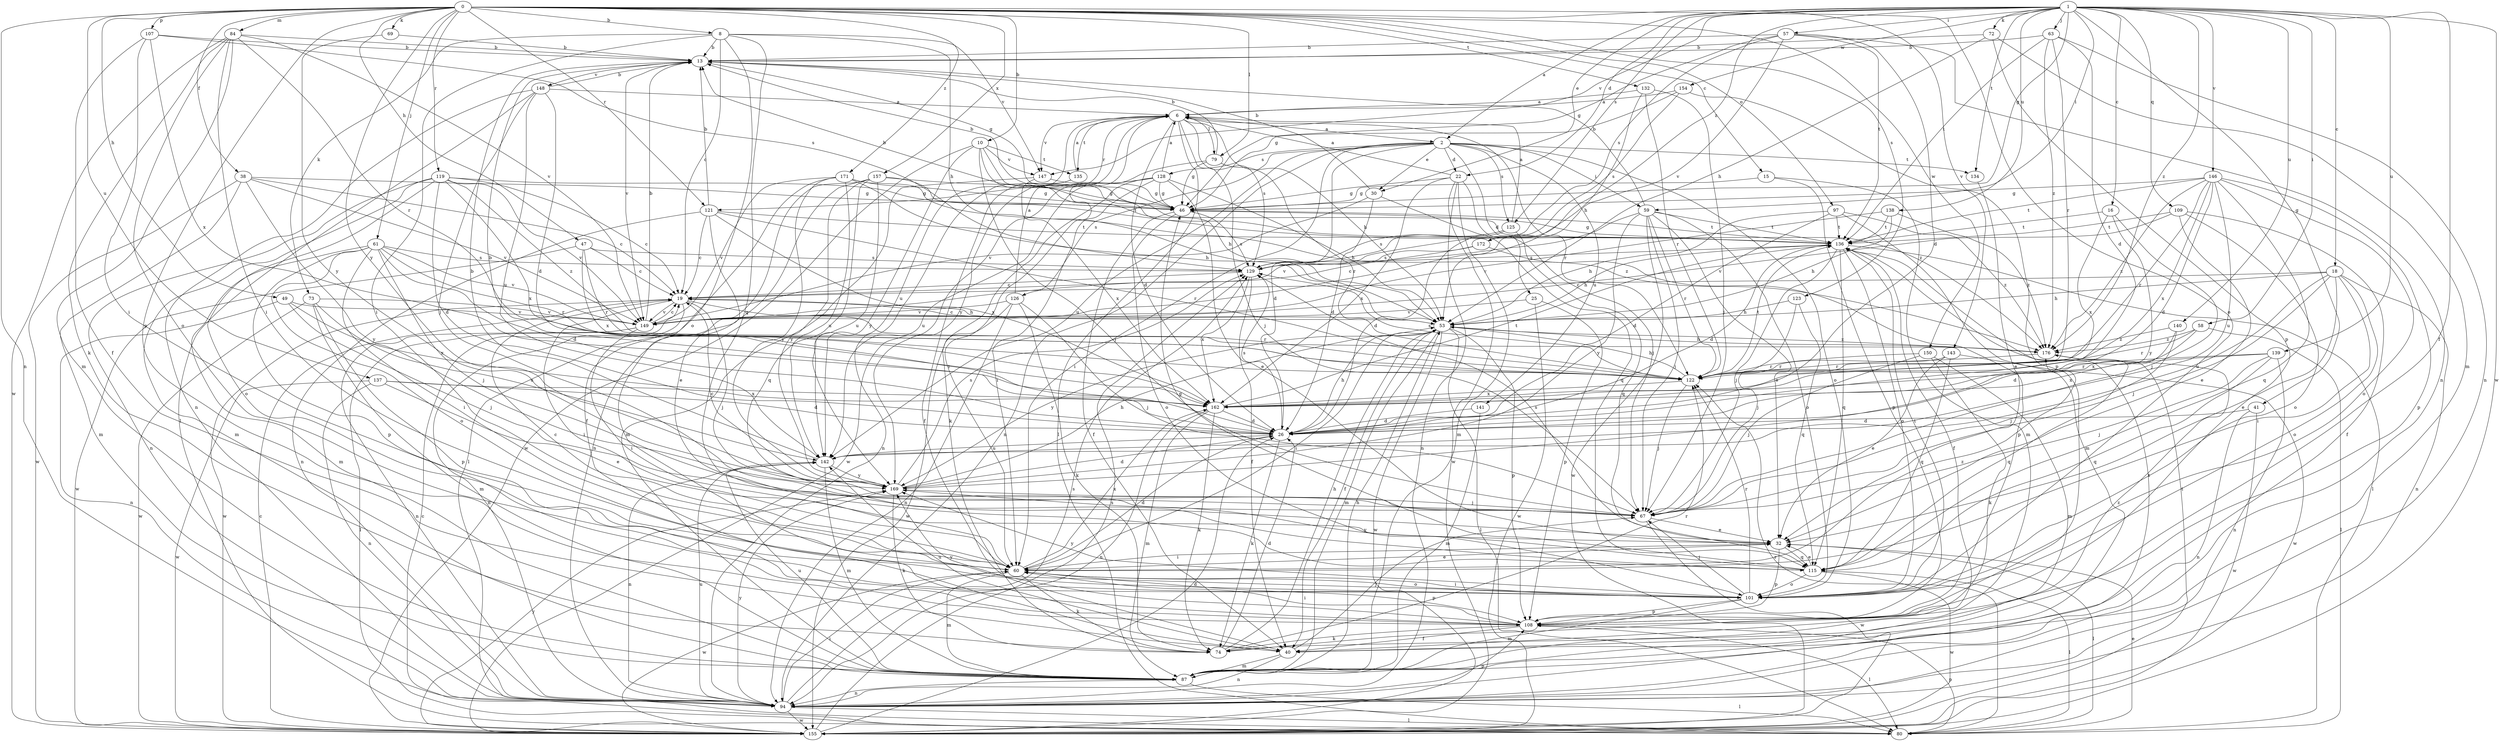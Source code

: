 strict digraph  {
0;
1;
2;
6;
8;
10;
13;
15;
16;
18;
19;
22;
25;
26;
30;
32;
38;
40;
41;
46;
47;
49;
53;
57;
58;
59;
60;
61;
63;
67;
69;
72;
73;
74;
79;
80;
84;
87;
94;
97;
101;
107;
108;
109;
115;
119;
121;
122;
123;
125;
126;
128;
129;
132;
134;
135;
136;
137;
138;
139;
140;
141;
142;
143;
146;
147;
148;
149;
150;
154;
155;
157;
162;
169;
171;
172;
176;
0 -> 8  [label=b];
0 -> 10  [label=b];
0 -> 15  [label=c];
0 -> 38  [label=f];
0 -> 47  [label=h];
0 -> 49  [label=h];
0 -> 61  [label=j];
0 -> 69  [label=k];
0 -> 79  [label=l];
0 -> 84  [label=m];
0 -> 94  [label=n];
0 -> 97  [label=o];
0 -> 101  [label=o];
0 -> 107  [label=p];
0 -> 108  [label=p];
0 -> 119  [label=r];
0 -> 121  [label=r];
0 -> 123  [label=s];
0 -> 132  [label=t];
0 -> 137  [label=u];
0 -> 143  [label=v];
0 -> 150  [label=w];
0 -> 157  [label=x];
0 -> 169  [label=y];
0 -> 171  [label=z];
1 -> 2  [label=a];
1 -> 16  [label=c];
1 -> 18  [label=c];
1 -> 22  [label=d];
1 -> 30  [label=e];
1 -> 40  [label=f];
1 -> 41  [label=g];
1 -> 46  [label=g];
1 -> 57  [label=i];
1 -> 58  [label=i];
1 -> 59  [label=i];
1 -> 63  [label=j];
1 -> 72  [label=k];
1 -> 109  [label=q];
1 -> 125  [label=s];
1 -> 134  [label=t];
1 -> 138  [label=u];
1 -> 139  [label=u];
1 -> 140  [label=u];
1 -> 146  [label=v];
1 -> 147  [label=v];
1 -> 154  [label=w];
1 -> 155  [label=w];
1 -> 172  [label=z];
1 -> 176  [label=z];
2 -> 22  [label=d];
2 -> 25  [label=d];
2 -> 26  [label=d];
2 -> 30  [label=e];
2 -> 59  [label=i];
2 -> 60  [label=i];
2 -> 94  [label=n];
2 -> 101  [label=o];
2 -> 125  [label=s];
2 -> 126  [label=s];
2 -> 128  [label=s];
2 -> 134  [label=t];
2 -> 141  [label=u];
2 -> 142  [label=u];
6 -> 2  [label=a];
6 -> 26  [label=d];
6 -> 53  [label=h];
6 -> 67  [label=j];
6 -> 79  [label=l];
6 -> 80  [label=l];
6 -> 121  [label=r];
6 -> 122  [label=r];
6 -> 129  [label=s];
6 -> 135  [label=t];
6 -> 142  [label=u];
6 -> 147  [label=v];
6 -> 169  [label=y];
8 -> 13  [label=b];
8 -> 19  [label=c];
8 -> 53  [label=h];
8 -> 60  [label=i];
8 -> 73  [label=k];
8 -> 101  [label=o];
8 -> 115  [label=q];
8 -> 147  [label=v];
10 -> 53  [label=h];
10 -> 67  [label=j];
10 -> 135  [label=t];
10 -> 147  [label=v];
10 -> 155  [label=w];
10 -> 169  [label=y];
10 -> 176  [label=z];
13 -> 46  [label=g];
13 -> 148  [label=v];
13 -> 149  [label=v];
15 -> 46  [label=g];
15 -> 87  [label=m];
15 -> 108  [label=p];
16 -> 67  [label=j];
16 -> 136  [label=t];
16 -> 162  [label=x];
16 -> 169  [label=y];
18 -> 19  [label=c];
18 -> 32  [label=e];
18 -> 53  [label=h];
18 -> 60  [label=i];
18 -> 67  [label=j];
18 -> 94  [label=n];
18 -> 101  [label=o];
18 -> 142  [label=u];
19 -> 53  [label=h];
19 -> 60  [label=i];
19 -> 67  [label=j];
19 -> 94  [label=n];
19 -> 122  [label=r];
19 -> 149  [label=v];
19 -> 155  [label=w];
22 -> 6  [label=a];
22 -> 46  [label=g];
22 -> 67  [label=j];
22 -> 87  [label=m];
22 -> 94  [label=n];
22 -> 155  [label=w];
22 -> 162  [label=x];
25 -> 108  [label=p];
25 -> 149  [label=v];
25 -> 155  [label=w];
26 -> 13  [label=b];
26 -> 53  [label=h];
26 -> 74  [label=k];
26 -> 129  [label=s];
26 -> 142  [label=u];
30 -> 13  [label=b];
30 -> 26  [label=d];
30 -> 115  [label=q];
30 -> 149  [label=v];
32 -> 60  [label=i];
32 -> 80  [label=l];
32 -> 108  [label=p];
32 -> 115  [label=q];
32 -> 129  [label=s];
38 -> 19  [label=c];
38 -> 46  [label=g];
38 -> 87  [label=m];
38 -> 149  [label=v];
38 -> 155  [label=w];
38 -> 169  [label=y];
40 -> 67  [label=j];
40 -> 87  [label=m];
40 -> 94  [label=n];
40 -> 142  [label=u];
41 -> 26  [label=d];
41 -> 94  [label=n];
41 -> 155  [label=w];
46 -> 13  [label=b];
46 -> 40  [label=f];
46 -> 101  [label=o];
46 -> 129  [label=s];
46 -> 136  [label=t];
47 -> 19  [label=c];
47 -> 122  [label=r];
47 -> 129  [label=s];
47 -> 155  [label=w];
47 -> 162  [label=x];
49 -> 67  [label=j];
49 -> 94  [label=n];
49 -> 149  [label=v];
49 -> 162  [label=x];
53 -> 19  [label=c];
53 -> 40  [label=f];
53 -> 60  [label=i];
53 -> 80  [label=l];
53 -> 87  [label=m];
53 -> 108  [label=p];
53 -> 155  [label=w];
53 -> 169  [label=y];
53 -> 176  [label=z];
57 -> 13  [label=b];
57 -> 26  [label=d];
57 -> 46  [label=g];
57 -> 94  [label=n];
57 -> 129  [label=s];
57 -> 136  [label=t];
57 -> 149  [label=v];
58 -> 80  [label=l];
58 -> 122  [label=r];
58 -> 162  [label=x];
58 -> 176  [label=z];
59 -> 13  [label=b];
59 -> 32  [label=e];
59 -> 67  [label=j];
59 -> 101  [label=o];
59 -> 122  [label=r];
59 -> 136  [label=t];
59 -> 149  [label=v];
59 -> 155  [label=w];
59 -> 169  [label=y];
60 -> 19  [label=c];
60 -> 26  [label=d];
60 -> 32  [label=e];
60 -> 74  [label=k];
60 -> 87  [label=m];
60 -> 101  [label=o];
60 -> 108  [label=p];
60 -> 155  [label=w];
60 -> 162  [label=x];
60 -> 176  [label=z];
61 -> 26  [label=d];
61 -> 60  [label=i];
61 -> 67  [label=j];
61 -> 87  [label=m];
61 -> 101  [label=o];
61 -> 108  [label=p];
61 -> 122  [label=r];
61 -> 129  [label=s];
61 -> 149  [label=v];
63 -> 13  [label=b];
63 -> 26  [label=d];
63 -> 94  [label=n];
63 -> 122  [label=r];
63 -> 136  [label=t];
63 -> 176  [label=z];
67 -> 32  [label=e];
67 -> 155  [label=w];
69 -> 13  [label=b];
69 -> 169  [label=y];
72 -> 13  [label=b];
72 -> 53  [label=h];
72 -> 87  [label=m];
72 -> 108  [label=p];
73 -> 87  [label=m];
73 -> 108  [label=p];
73 -> 142  [label=u];
73 -> 149  [label=v];
73 -> 155  [label=w];
74 -> 26  [label=d];
74 -> 53  [label=h];
74 -> 122  [label=r];
74 -> 176  [label=z];
79 -> 13  [label=b];
79 -> 46  [label=g];
79 -> 60  [label=i];
79 -> 122  [label=r];
80 -> 19  [label=c];
80 -> 32  [label=e];
80 -> 108  [label=p];
80 -> 122  [label=r];
84 -> 13  [label=b];
84 -> 60  [label=i];
84 -> 74  [label=k];
84 -> 87  [label=m];
84 -> 101  [label=o];
84 -> 122  [label=r];
84 -> 149  [label=v];
84 -> 155  [label=w];
87 -> 53  [label=h];
87 -> 80  [label=l];
87 -> 94  [label=n];
87 -> 142  [label=u];
94 -> 60  [label=i];
94 -> 80  [label=l];
94 -> 108  [label=p];
94 -> 129  [label=s];
94 -> 136  [label=t];
94 -> 142  [label=u];
94 -> 155  [label=w];
94 -> 169  [label=y];
97 -> 26  [label=d];
97 -> 53  [label=h];
97 -> 87  [label=m];
97 -> 136  [label=t];
97 -> 176  [label=z];
101 -> 60  [label=i];
101 -> 67  [label=j];
101 -> 87  [label=m];
101 -> 108  [label=p];
101 -> 122  [label=r];
101 -> 136  [label=t];
101 -> 169  [label=y];
107 -> 13  [label=b];
107 -> 40  [label=f];
107 -> 60  [label=i];
107 -> 129  [label=s];
107 -> 162  [label=x];
108 -> 40  [label=f];
108 -> 60  [label=i];
108 -> 74  [label=k];
108 -> 80  [label=l];
108 -> 169  [label=y];
109 -> 32  [label=e];
109 -> 40  [label=f];
109 -> 101  [label=o];
109 -> 136  [label=t];
109 -> 149  [label=v];
115 -> 32  [label=e];
115 -> 46  [label=g];
115 -> 80  [label=l];
115 -> 101  [label=o];
115 -> 155  [label=w];
115 -> 169  [label=y];
119 -> 19  [label=c];
119 -> 26  [label=d];
119 -> 46  [label=g];
119 -> 87  [label=m];
119 -> 94  [label=n];
119 -> 101  [label=o];
119 -> 149  [label=v];
119 -> 162  [label=x];
119 -> 176  [label=z];
121 -> 13  [label=b];
121 -> 19  [label=c];
121 -> 32  [label=e];
121 -> 94  [label=n];
121 -> 122  [label=r];
121 -> 136  [label=t];
121 -> 162  [label=x];
122 -> 53  [label=h];
122 -> 67  [label=j];
122 -> 129  [label=s];
122 -> 136  [label=t];
122 -> 162  [label=x];
123 -> 53  [label=h];
123 -> 67  [label=j];
123 -> 115  [label=q];
125 -> 6  [label=a];
125 -> 26  [label=d];
125 -> 115  [label=q];
125 -> 129  [label=s];
126 -> 6  [label=a];
126 -> 67  [label=j];
126 -> 74  [label=k];
126 -> 94  [label=n];
126 -> 149  [label=v];
126 -> 155  [label=w];
128 -> 6  [label=a];
128 -> 32  [label=e];
128 -> 46  [label=g];
128 -> 53  [label=h];
128 -> 60  [label=i];
128 -> 74  [label=k];
128 -> 142  [label=u];
128 -> 155  [label=w];
129 -> 19  [label=c];
129 -> 40  [label=f];
129 -> 162  [label=x];
132 -> 6  [label=a];
132 -> 53  [label=h];
132 -> 67  [label=j];
132 -> 122  [label=r];
134 -> 32  [label=e];
135 -> 6  [label=a];
135 -> 40  [label=f];
135 -> 94  [label=n];
136 -> 13  [label=b];
136 -> 26  [label=d];
136 -> 40  [label=f];
136 -> 46  [label=g];
136 -> 53  [label=h];
136 -> 67  [label=j];
136 -> 80  [label=l];
136 -> 101  [label=o];
136 -> 115  [label=q];
136 -> 129  [label=s];
137 -> 26  [label=d];
137 -> 32  [label=e];
137 -> 94  [label=n];
137 -> 155  [label=w];
137 -> 162  [label=x];
138 -> 53  [label=h];
138 -> 136  [label=t];
138 -> 149  [label=v];
138 -> 176  [label=z];
139 -> 67  [label=j];
139 -> 94  [label=n];
139 -> 115  [label=q];
139 -> 122  [label=r];
139 -> 162  [label=x];
140 -> 26  [label=d];
140 -> 67  [label=j];
140 -> 176  [label=z];
141 -> 26  [label=d];
141 -> 87  [label=m];
142 -> 13  [label=b];
142 -> 87  [label=m];
142 -> 94  [label=n];
142 -> 169  [label=y];
143 -> 32  [label=e];
143 -> 115  [label=q];
143 -> 122  [label=r];
143 -> 155  [label=w];
146 -> 26  [label=d];
146 -> 46  [label=g];
146 -> 101  [label=o];
146 -> 108  [label=p];
146 -> 115  [label=q];
146 -> 122  [label=r];
146 -> 136  [label=t];
146 -> 142  [label=u];
146 -> 162  [label=x];
146 -> 176  [label=z];
147 -> 46  [label=g];
147 -> 87  [label=m];
147 -> 162  [label=x];
148 -> 6  [label=a];
148 -> 13  [label=b];
148 -> 26  [label=d];
148 -> 67  [label=j];
148 -> 80  [label=l];
148 -> 94  [label=n];
148 -> 142  [label=u];
149 -> 13  [label=b];
149 -> 19  [label=c];
149 -> 60  [label=i];
149 -> 80  [label=l];
149 -> 94  [label=n];
150 -> 67  [label=j];
150 -> 74  [label=k];
150 -> 87  [label=m];
150 -> 122  [label=r];
154 -> 6  [label=a];
154 -> 46  [label=g];
154 -> 108  [label=p];
154 -> 129  [label=s];
155 -> 19  [label=c];
155 -> 26  [label=d];
155 -> 129  [label=s];
155 -> 136  [label=t];
155 -> 169  [label=y];
157 -> 40  [label=f];
157 -> 46  [label=g];
157 -> 94  [label=n];
157 -> 115  [label=q];
157 -> 136  [label=t];
157 -> 142  [label=u];
157 -> 169  [label=y];
162 -> 26  [label=d];
162 -> 74  [label=k];
162 -> 87  [label=m];
162 -> 94  [label=n];
162 -> 136  [label=t];
169 -> 19  [label=c];
169 -> 26  [label=d];
169 -> 53  [label=h];
169 -> 67  [label=j];
169 -> 74  [label=k];
169 -> 129  [label=s];
171 -> 46  [label=g];
171 -> 53  [label=h];
171 -> 80  [label=l];
171 -> 142  [label=u];
171 -> 149  [label=v];
171 -> 169  [label=y];
171 -> 176  [label=z];
172 -> 19  [label=c];
172 -> 108  [label=p];
172 -> 129  [label=s];
176 -> 53  [label=h];
176 -> 115  [label=q];
176 -> 122  [label=r];
}
